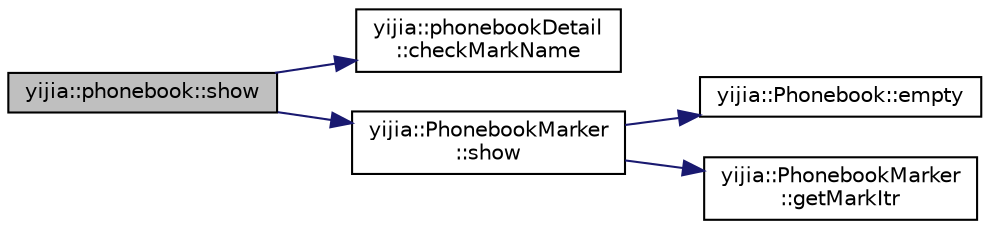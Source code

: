 digraph "yijia::phonebook::show"
{
 // LATEX_PDF_SIZE
  edge [fontname="Helvetica",fontsize="10",labelfontname="Helvetica",labelfontsize="10"];
  node [fontname="Helvetica",fontsize="10",shape=record];
  rankdir="LR";
  Node1 [label="yijia::phonebook::show",height=0.2,width=0.4,color="black", fillcolor="grey75", style="filled", fontcolor="black",tooltip=" "];
  Node1 -> Node2 [color="midnightblue",fontsize="10",style="solid",fontname="Helvetica"];
  Node2 [label="yijia::phonebookDetail\l::checkMarkName",height=0.2,width=0.4,color="black", fillcolor="white", style="filled",URL="$namespaceyijia_1_1phonebook_detail.html#ab347a5e5be9500ae1ad71f9309dbbffd",tooltip=" "];
  Node1 -> Node3 [color="midnightblue",fontsize="10",style="solid",fontname="Helvetica"];
  Node3 [label="yijia::PhonebookMarker\l::show",height=0.2,width=0.4,color="black", fillcolor="white", style="filled",URL="$classyijia_1_1_phonebook_marker.html#aaafc48e41eb03222433118f3f03ee8be",tooltip=" "];
  Node3 -> Node4 [color="midnightblue",fontsize="10",style="solid",fontname="Helvetica"];
  Node4 [label="yijia::Phonebook::empty",height=0.2,width=0.4,color="black", fillcolor="white", style="filled",URL="$classyijia_1_1_phonebook.html#adbd43ab0ae1645f6a452967599fd7674",tooltip=" "];
  Node3 -> Node5 [color="midnightblue",fontsize="10",style="solid",fontname="Helvetica"];
  Node5 [label="yijia::PhonebookMarker\l::getMarkItr",height=0.2,width=0.4,color="black", fillcolor="white", style="filled",URL="$classyijia_1_1_phonebook_marker.html#a198995d5615c29162c7edc948781319a",tooltip=" "];
}
